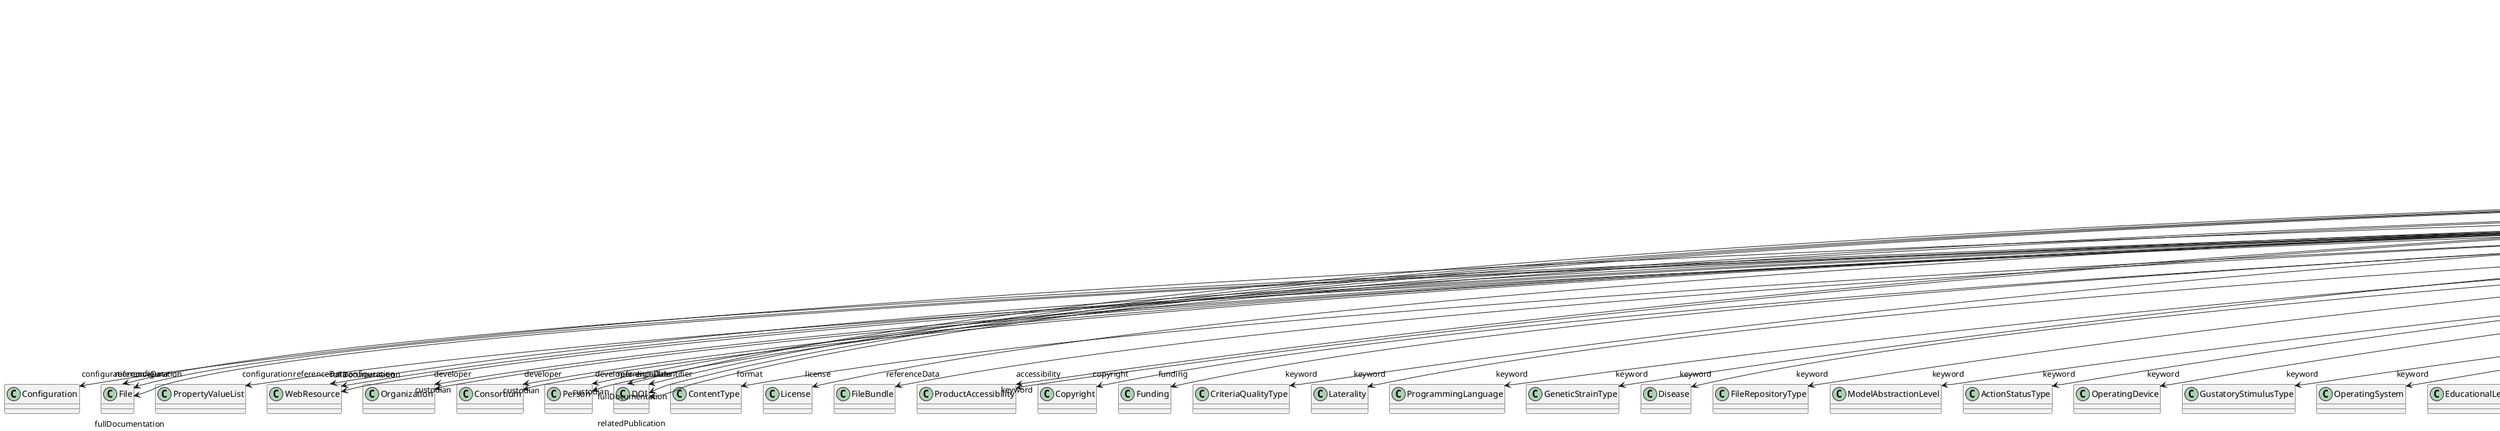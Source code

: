 @startuml
class ValidationTestVersion {
+configuration
+developer
+digitalIdentifier
+entryPoint
+format
+isAlternativeVersionOf
+isNewVersionOf
+license
+referenceData
+accessibility
+copyright
+custodian
+description
+fullDocumentation
+fullName
+funding
+homepage
+howToCite
+keyword
+otherContribution
+relatedPublication
+releaseDate
+repository
+shortName
+supportChannel
+versionIdentifier
+versionInnovation

}
ValidationTestVersion -d-> "configuration" Configuration
ValidationTestVersion -d-> "configuration" File
ValidationTestVersion -d-> "configuration" PropertyValueList
ValidationTestVersion -d-> "configuration" WebResource
ValidationTestVersion -d-> "developer" Organization
ValidationTestVersion -d-> "developer" Consortium
ValidationTestVersion -d-> "developer" Person
ValidationTestVersion -d-> "digitalIdentifier" DOI
ValidationTestVersion -d-> "format" ContentType
ValidationTestVersion -d-> "isAlternativeVersionOf" ValidationTestVersion
ValidationTestVersion -d-> "isNewVersionOf" ValidationTestVersion
ValidationTestVersion -d-> "license" License
ValidationTestVersion -d-> "referenceData" DOI
ValidationTestVersion -d-> "referenceData" File
ValidationTestVersion -d-> "referenceData" FileBundle
ValidationTestVersion -d-> "referenceData" WebResource
ValidationTestVersion -d-> "accessibility" ProductAccessibility
ValidationTestVersion -d-> "copyright" Copyright
ValidationTestVersion -d-> "custodian" Organization
ValidationTestVersion -d-> "custodian" Consortium
ValidationTestVersion -d-> "custodian" Person
ValidationTestVersion -d-> "fullDocumentation" DOI
ValidationTestVersion -d-> "fullDocumentation" File
ValidationTestVersion -d-> "fullDocumentation" WebResource
ValidationTestVersion -d-> "funding" Funding
ValidationTestVersion -d-> "keyword" CriteriaQualityType
ValidationTestVersion -d-> "keyword" Laterality
ValidationTestVersion -d-> "keyword" ProgrammingLanguage
ValidationTestVersion -d-> "keyword" GeneticStrainType
ValidationTestVersion -d-> "keyword" Disease
ValidationTestVersion -d-> "keyword" FileRepositoryType
ValidationTestVersion -d-> "keyword" ModelAbstractionLevel
ValidationTestVersion -d-> "keyword" ActionStatusType
ValidationTestVersion -d-> "keyword" OperatingDevice
ValidationTestVersion -d-> "keyword" GustatoryStimulusType
ValidationTestVersion -d-> "keyword" OperatingSystem
ValidationTestVersion -d-> "keyword" EducationalLevel
ValidationTestVersion -d-> "keyword" TypeOfUncertainty
ValidationTestVersion -d-> "keyword" PreparationType
ValidationTestVersion -d-> "keyword" AnatomicalAxesOrientation
ValidationTestVersion -d-> "keyword" Language
ValidationTestVersion -d-> "keyword" SubjectAttribute
ValidationTestVersion -d-> "keyword" AgeCategory
ValidationTestVersion -d-> "keyword" Handedness
ValidationTestVersion -d-> "keyword" Terminology
ValidationTestVersion -d-> "keyword" QualitativeOverlap
ValidationTestVersion -d-> "keyword" StimulationTechnique
ValidationTestVersion -d-> "keyword" BreedingType
ValidationTestVersion -d-> "keyword" DataType
ValidationTestVersion -d-> "keyword" Species
ValidationTestVersion -d-> "keyword" CranialWindowConstructionType
ValidationTestVersion -d-> "keyword" ElectricalStimulusType
ValidationTestVersion -d-> "keyword" CranialWindowReinforcementType
ValidationTestVersion -d-> "keyword" SoftwareFeature
ValidationTestVersion -d-> "keyword" Service
ValidationTestVersion -d-> "keyword" SoftwareApplicationCategory
ValidationTestVersion -d-> "keyword" Colormap
ValidationTestVersion -d-> "keyword" ChemicalMixtureType
ValidationTestVersion -d-> "keyword" SetupType
ValidationTestVersion -d-> "keyword" AnatomicalPlane
ValidationTestVersion -d-> "keyword" TissueSampleType
ValidationTestVersion -d-> "keyword" Technique
ValidationTestVersion -d-> "keyword" OrganismSystem
ValidationTestVersion -d-> "keyword" DifferenceMeasure
ValidationTestVersion -d-> "keyword" OpticalStimulusType
ValidationTestVersion -d-> "keyword" AnnotationCriteriaType
ValidationTestVersion -d-> "keyword" ExperimentalApproach
ValidationTestVersion -d-> "keyword" DiseaseModel
ValidationTestVersion -d-> "keyword" OrganismSubstance
ValidationTestVersion -d-> "keyword" PatchClampVariation
ValidationTestVersion -d-> "keyword" MetaDataModelType
ValidationTestVersion -d-> "keyword" ModelScope
ValidationTestVersion -d-> "keyword" CellType
ValidationTestVersion -d-> "keyword" Organ
ValidationTestVersion -d-> "keyword" SubcellularEntity
ValidationTestVersion -d-> "keyword" MeasuredQuantity
ValidationTestVersion -d-> "keyword" SemanticDataType
ValidationTestVersion -d-> "keyword" UBERONParcellation
ValidationTestVersion -d-> "keyword" VisualStimulusType
ValidationTestVersion -d-> "keyword" AnatomicalIdentificationType
ValidationTestVersion -d-> "keyword" EthicsAssessment
ValidationTestVersion -d-> "keyword" BiologicalSex
ValidationTestVersion -d-> "keyword" TermSuggestion
ValidationTestVersion -d-> "keyword" ProductAccessibility
ValidationTestVersion -d-> "keyword" ContributionType
ValidationTestVersion -d-> "keyword" AuditoryStimulusType
ValidationTestVersion -d-> "keyword" TissueSampleAttribute
ValidationTestVersion -d-> "keyword" MolecularEntity
ValidationTestVersion -d-> "keyword" AtlasType
ValidationTestVersion -d-> "keyword" CellCultureType
ValidationTestVersion -d-> "keyword" BiologicalProcess
ValidationTestVersion -d-> "keyword" TactileStimulusType
ValidationTestVersion -d-> "keyword" LearningResourceType
ValidationTestVersion -d-> "keyword" AnalysisTechnique
ValidationTestVersion -d-> "keyword" DeviceType
ValidationTestVersion -d-> "keyword" StimulationApproach
ValidationTestVersion -d-> "keyword" MeasuredSignalType
ValidationTestVersion -d-> "keyword" FileBundleGrouping
ValidationTestVersion -d-> "keyword" AnnotationType
ValidationTestVersion -d-> "keyword" OlfactoryStimulusType
ValidationTestVersion -d-> "keyword" BiologicalOrder
ValidationTestVersion -d-> "keyword" UnitOfMeasurement
ValidationTestVersion -d-> "keyword" FileUsageRole
ValidationTestVersion -d-> "otherContribution" Contribution
ValidationTestVersion -d-> "relatedPublication" ISBN
ValidationTestVersion -d-> "relatedPublication" ISSN
ValidationTestVersion -d-> "relatedPublication" HANDLE
ValidationTestVersion -d-> "relatedPublication" DOI
ValidationTestVersion -d-> "relatedPublication" Chapter
ValidationTestVersion -d-> "relatedPublication" Book
ValidationTestVersion -d-> "relatedPublication" ScholarlyArticle
ValidationTestVersion -d-> "repository" FileRepository

@enduml